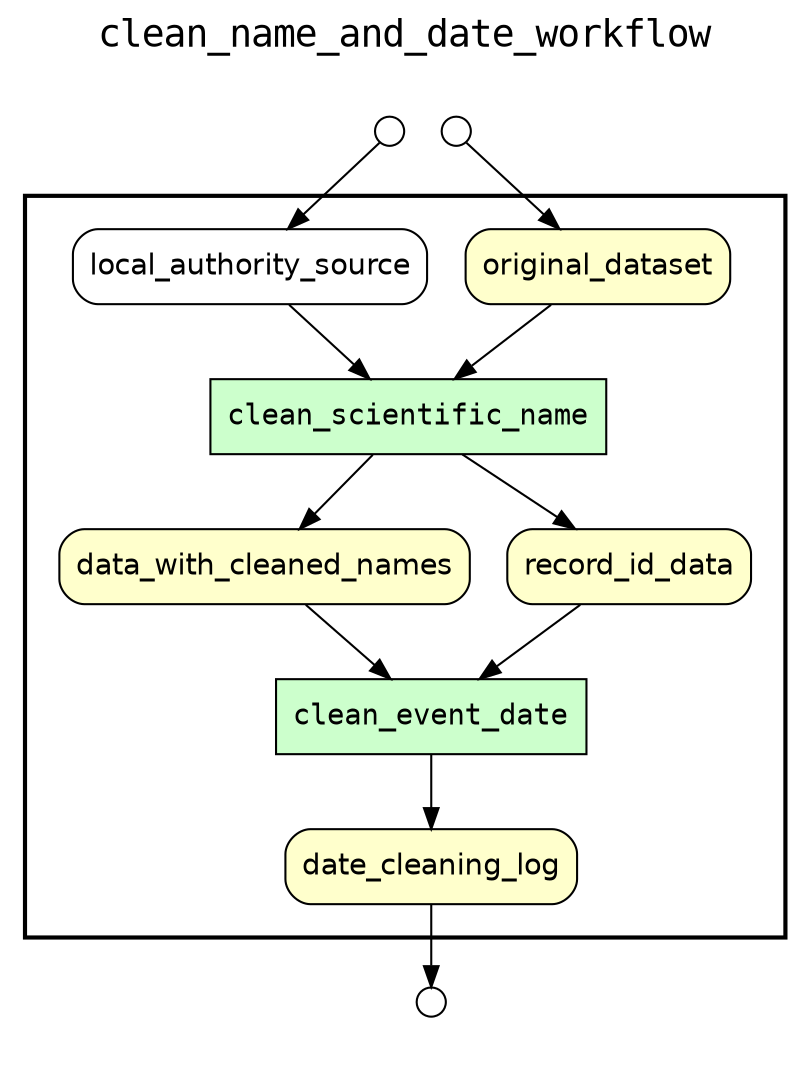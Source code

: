 
digraph yw_data_view {
rankdir=TB
fontname=Courier; fontsize=18; labelloc=t
label="clean_name_and_date_workflow"
subgraph cluster_workflow { label=""; color=black; penwidth=2
subgraph cluster_workflow_inner { label=""; color=white
node[shape=box style="filled" fillcolor="#CCFFCC" peripheries=1 fontname=Courier]
clean_scientific_name
clean_event_date
node[shape=box style="filled" fillcolor="#CCFFCC" peripheries=1 fontname=Courier]
clean_scientific_name
clean_event_date
node[shape=box style="rounded,filled" fillcolor="#FFFFCC" peripheries=1 fontname=Helvetica]
original_dataset
data_with_cleaned_names
record_id_data
date_cleaning_log
node[shape=box style="rounded,filled" fillcolor="#FFFFFF" peripheries=1 fontname=Helvetica]
local_authority_source
}}
subgraph cluster_inflows { label=""; color=white; penwidth=2
subgraph cluster_inflows_inner { label=""; color=white
node[shape=circle fillcolor="#FFFFFF" peripheries=1 width=0.2]
original_dataset_inflow [label=""]
local_authority_source_inflow [label=""]
}}
subgraph cluster_outflows { label=""; color=white; penwidth=2
subgraph cluster_outflows_inner { label=""; color=white
node[shape=circle fillcolor="#FFFFFF" peripheries=1 width=0.2]
date_cleaning_log_outflow [label=""]
}}
record_id_data -> clean_event_date
data_with_cleaned_names -> clean_event_date
original_dataset -> clean_scientific_name
local_authority_source -> clean_scientific_name
clean_scientific_name -> data_with_cleaned_names
clean_scientific_name -> record_id_data
clean_event_date -> date_cleaning_log
original_dataset_inflow -> original_dataset
local_authority_source_inflow -> local_authority_source
date_cleaning_log -> date_cleaning_log_outflow
}

